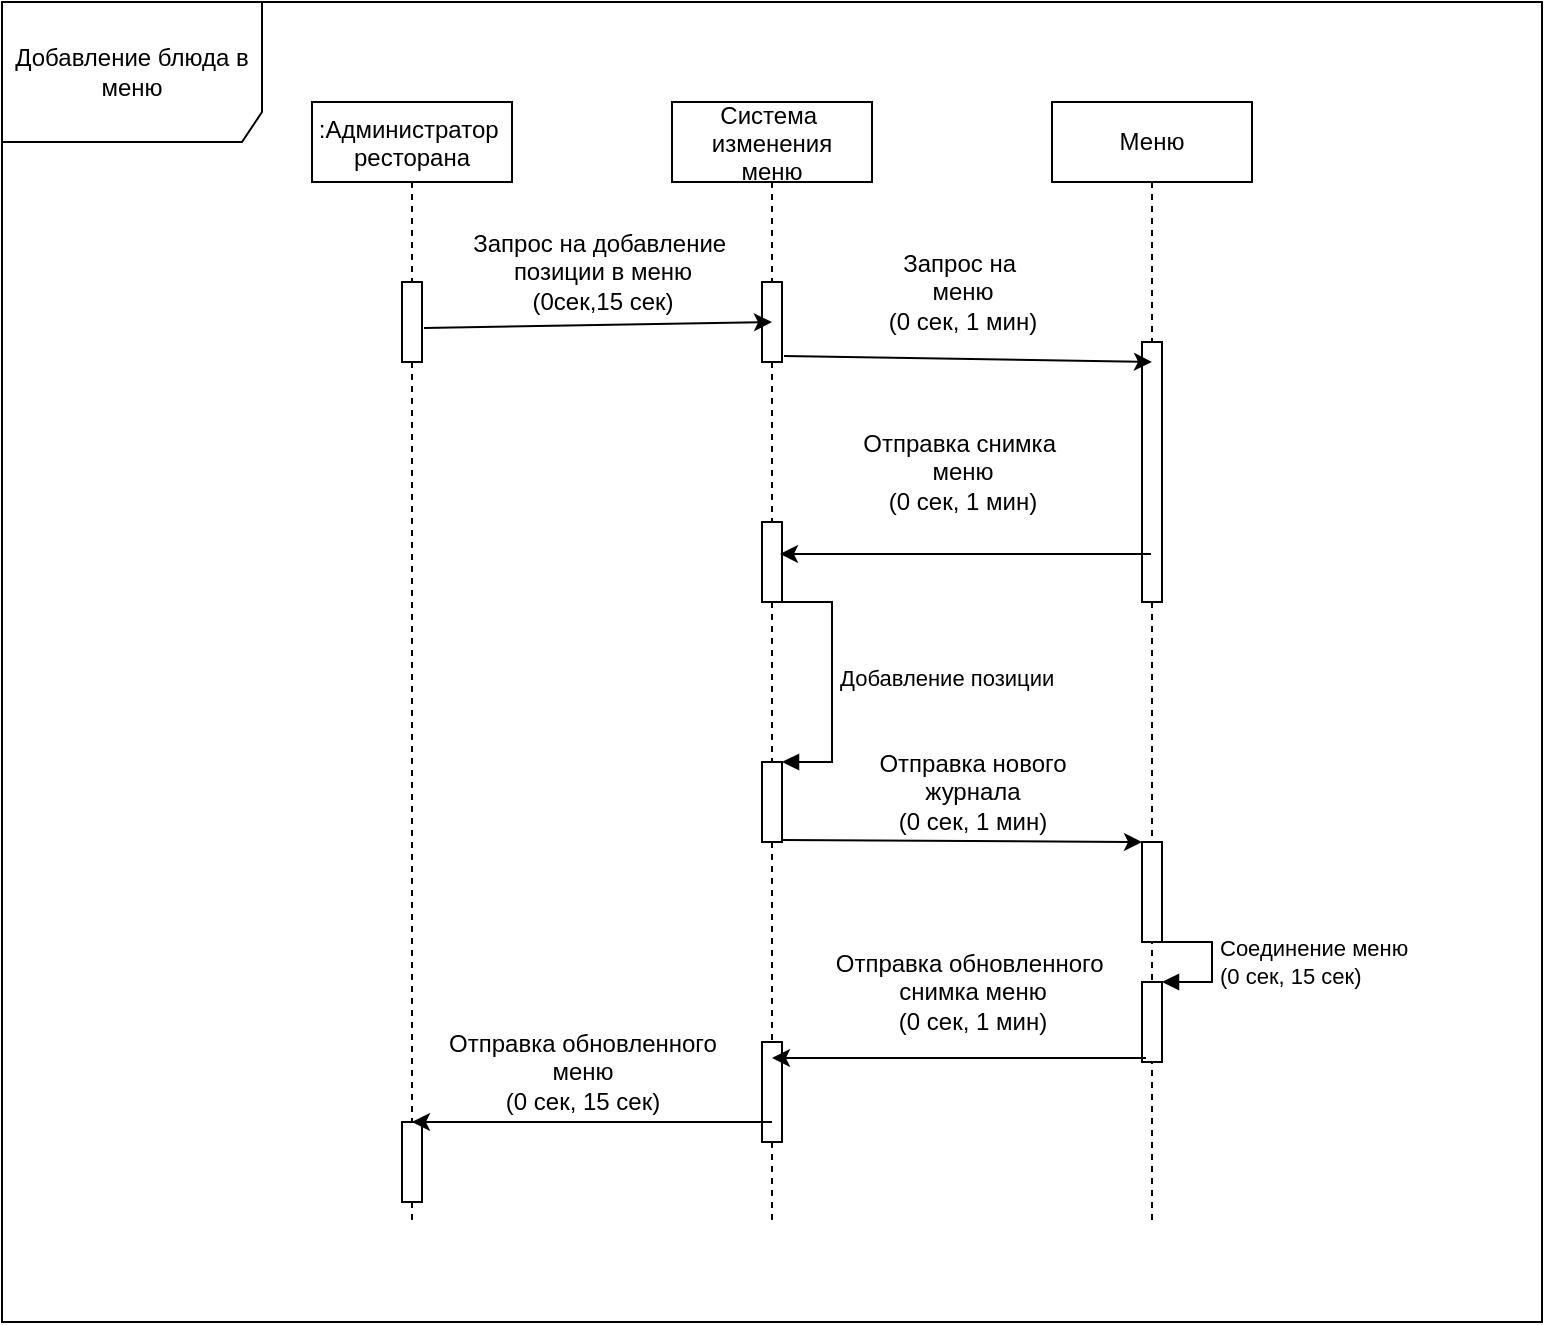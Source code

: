 <mxfile version="17.4.6" type="github">
  <diagram id="kgpKYQtTHZ0yAKxKKP6v" name="Page-1">
    <mxGraphModel dx="2512" dy="762" grid="1" gridSize="10" guides="1" tooltips="1" connect="1" arrows="1" fold="1" page="1" pageScale="1" pageWidth="850" pageHeight="1100" math="0" shadow="0">
      <root>
        <mxCell id="0" />
        <mxCell id="1" parent="0" />
        <mxCell id="3nuBFxr9cyL0pnOWT2aG-1" value=":Администратор &#xa;ресторана" style="shape=umlLifeline;perimeter=lifelinePerimeter;container=1;collapsible=0;recursiveResize=0;rounded=0;shadow=0;strokeWidth=1;" parent="1" vertex="1">
          <mxGeometry x="120" y="80" width="100" height="560" as="geometry" />
        </mxCell>
        <mxCell id="3nuBFxr9cyL0pnOWT2aG-4" value="" style="points=[];perimeter=orthogonalPerimeter;rounded=0;shadow=0;strokeWidth=1;" parent="3nuBFxr9cyL0pnOWT2aG-1" vertex="1">
          <mxGeometry x="45" y="90" width="10" height="40" as="geometry" />
        </mxCell>
        <mxCell id="urSNMq3e6lPLApbhoKxB-27" value="" style="points=[];perimeter=orthogonalPerimeter;rounded=0;shadow=0;strokeWidth=1;" vertex="1" parent="3nuBFxr9cyL0pnOWT2aG-1">
          <mxGeometry x="45" y="510" width="10" height="40" as="geometry" />
        </mxCell>
        <mxCell id="3nuBFxr9cyL0pnOWT2aG-5" value="Система &#xa;изменения&#xa;меню" style="shape=umlLifeline;perimeter=lifelinePerimeter;container=1;collapsible=0;recursiveResize=0;rounded=0;shadow=0;strokeWidth=1;" parent="1" vertex="1">
          <mxGeometry x="300" y="80" width="100" height="560" as="geometry" />
        </mxCell>
        <mxCell id="urSNMq3e6lPLApbhoKxB-6" value="" style="points=[];perimeter=orthogonalPerimeter;rounded=0;shadow=0;strokeWidth=1;" vertex="1" parent="3nuBFxr9cyL0pnOWT2aG-5">
          <mxGeometry x="45" y="90" width="10" height="40" as="geometry" />
        </mxCell>
        <mxCell id="urSNMq3e6lPLApbhoKxB-14" value="" style="points=[];perimeter=orthogonalPerimeter;rounded=0;shadow=0;strokeWidth=1;" vertex="1" parent="3nuBFxr9cyL0pnOWT2aG-5">
          <mxGeometry x="45" y="210" width="10" height="40" as="geometry" />
        </mxCell>
        <mxCell id="urSNMq3e6lPLApbhoKxB-16" value="" style="html=1;points=[];perimeter=orthogonalPerimeter;" vertex="1" parent="3nuBFxr9cyL0pnOWT2aG-5">
          <mxGeometry x="45" y="330" width="10" height="40" as="geometry" />
        </mxCell>
        <mxCell id="urSNMq3e6lPLApbhoKxB-17" value="Добавление позиции" style="edgeStyle=orthogonalEdgeStyle;html=1;align=left;spacingLeft=2;endArrow=block;rounded=0;entryX=1;entryY=0;" edge="1" target="urSNMq3e6lPLApbhoKxB-16" parent="3nuBFxr9cyL0pnOWT2aG-5">
          <mxGeometry relative="1" as="geometry">
            <mxPoint x="50" y="250" as="sourcePoint" />
            <Array as="points">
              <mxPoint x="80" y="250" />
            </Array>
          </mxGeometry>
        </mxCell>
        <mxCell id="urSNMq3e6lPLApbhoKxB-24" value="" style="html=1;points=[];perimeter=orthogonalPerimeter;" vertex="1" parent="3nuBFxr9cyL0pnOWT2aG-5">
          <mxGeometry x="45" y="470" width="10" height="50" as="geometry" />
        </mxCell>
        <mxCell id="urSNMq3e6lPLApbhoKxB-1" value="Меню" style="shape=umlLifeline;perimeter=lifelinePerimeter;whiteSpace=wrap;html=1;container=1;collapsible=0;recursiveResize=0;outlineConnect=0;" vertex="1" parent="1">
          <mxGeometry x="490" y="80" width="100" height="560" as="geometry" />
        </mxCell>
        <mxCell id="urSNMq3e6lPLApbhoKxB-11" value="" style="points=[];perimeter=orthogonalPerimeter;rounded=0;shadow=0;strokeWidth=1;" vertex="1" parent="urSNMq3e6lPLApbhoKxB-1">
          <mxGeometry x="45" y="120" width="10" height="130" as="geometry" />
        </mxCell>
        <mxCell id="urSNMq3e6lPLApbhoKxB-19" value="" style="points=[];perimeter=orthogonalPerimeter;rounded=0;shadow=0;strokeWidth=1;" vertex="1" parent="urSNMq3e6lPLApbhoKxB-1">
          <mxGeometry x="45" y="370" width="10" height="50" as="geometry" />
        </mxCell>
        <mxCell id="urSNMq3e6lPLApbhoKxB-21" value="" style="html=1;points=[];perimeter=orthogonalPerimeter;" vertex="1" parent="urSNMq3e6lPLApbhoKxB-1">
          <mxGeometry x="45" y="440" width="10" height="40" as="geometry" />
        </mxCell>
        <mxCell id="urSNMq3e6lPLApbhoKxB-22" value="Соединение меню&lt;br&gt;(0 сек, 15 сек)" style="edgeStyle=orthogonalEdgeStyle;html=1;align=left;spacingLeft=2;endArrow=block;rounded=0;entryX=1;entryY=0;" edge="1" target="urSNMq3e6lPLApbhoKxB-21" parent="urSNMq3e6lPLApbhoKxB-1">
          <mxGeometry x="0.067" relative="1" as="geometry">
            <mxPoint x="50" y="420" as="sourcePoint" />
            <Array as="points">
              <mxPoint x="80" y="420" />
            </Array>
            <mxPoint as="offset" />
          </mxGeometry>
        </mxCell>
        <mxCell id="urSNMq3e6lPLApbhoKxB-5" value="" style="endArrow=classic;html=1;rounded=0;exitX=1.1;exitY=0.575;exitDx=0;exitDy=0;exitPerimeter=0;" edge="1" parent="1" source="3nuBFxr9cyL0pnOWT2aG-4">
          <mxGeometry width="50" height="50" relative="1" as="geometry">
            <mxPoint x="180" y="150" as="sourcePoint" />
            <mxPoint x="350" y="190" as="targetPoint" />
          </mxGeometry>
        </mxCell>
        <mxCell id="urSNMq3e6lPLApbhoKxB-7" value="Запрос на добавление&amp;nbsp;&lt;br&gt;позиции в меню&lt;br&gt;(0сек,15 сек)" style="text;html=1;align=center;verticalAlign=middle;resizable=0;points=[];autosize=1;strokeColor=none;fillColor=none;" vertex="1" parent="1">
          <mxGeometry x="190" y="140" width="150" height="50" as="geometry" />
        </mxCell>
        <mxCell id="urSNMq3e6lPLApbhoKxB-10" value="" style="endArrow=classic;html=1;rounded=0;exitX=1.1;exitY=0.925;exitDx=0;exitDy=0;exitPerimeter=0;" edge="1" parent="1" source="urSNMq3e6lPLApbhoKxB-6">
          <mxGeometry width="50" height="50" relative="1" as="geometry">
            <mxPoint x="400" y="380" as="sourcePoint" />
            <mxPoint x="540" y="210" as="targetPoint" />
          </mxGeometry>
        </mxCell>
        <mxCell id="urSNMq3e6lPLApbhoKxB-12" value="Запрос на&amp;nbsp;&lt;br&gt;меню&lt;br&gt;(0 сек, 1 мин)" style="text;html=1;align=center;verticalAlign=middle;resizable=0;points=[];autosize=1;strokeColor=none;fillColor=none;" vertex="1" parent="1">
          <mxGeometry x="400" y="150" width="90" height="50" as="geometry" />
        </mxCell>
        <mxCell id="urSNMq3e6lPLApbhoKxB-13" value="" style="endArrow=classic;html=1;rounded=0;entryX=0.9;entryY=0.4;entryDx=0;entryDy=0;entryPerimeter=0;" edge="1" parent="1" source="urSNMq3e6lPLApbhoKxB-1" target="urSNMq3e6lPLApbhoKxB-14">
          <mxGeometry width="50" height="50" relative="1" as="geometry">
            <mxPoint x="400" y="360" as="sourcePoint" />
            <mxPoint x="450" y="310" as="targetPoint" />
          </mxGeometry>
        </mxCell>
        <mxCell id="urSNMq3e6lPLApbhoKxB-15" value="Отправка снимка&amp;nbsp;&lt;br&gt;меню&lt;br&gt;(0 сек, 1 мин)" style="text;html=1;align=center;verticalAlign=middle;resizable=0;points=[];autosize=1;strokeColor=none;fillColor=none;" vertex="1" parent="1">
          <mxGeometry x="385" y="240" width="120" height="50" as="geometry" />
        </mxCell>
        <mxCell id="urSNMq3e6lPLApbhoKxB-18" value="" style="endArrow=classic;html=1;rounded=0;exitX=1;exitY=0.975;exitDx=0;exitDy=0;exitPerimeter=0;" edge="1" parent="1" source="urSNMq3e6lPLApbhoKxB-16" target="urSNMq3e6lPLApbhoKxB-19">
          <mxGeometry width="50" height="50" relative="1" as="geometry">
            <mxPoint x="400" y="350" as="sourcePoint" />
            <mxPoint x="530" y="449" as="targetPoint" />
          </mxGeometry>
        </mxCell>
        <mxCell id="urSNMq3e6lPLApbhoKxB-20" value="Отправка нового &lt;br&gt;журнала&lt;br&gt;(0 сек, 1 мин)" style="text;html=1;align=center;verticalAlign=middle;resizable=0;points=[];autosize=1;strokeColor=none;fillColor=none;" vertex="1" parent="1">
          <mxGeometry x="395" y="400" width="110" height="50" as="geometry" />
        </mxCell>
        <mxCell id="urSNMq3e6lPLApbhoKxB-23" value="" style="endArrow=classic;html=1;rounded=0;exitX=0.2;exitY=0.95;exitDx=0;exitDy=0;exitPerimeter=0;" edge="1" parent="1" source="urSNMq3e6lPLApbhoKxB-21" target="3nuBFxr9cyL0pnOWT2aG-5">
          <mxGeometry width="50" height="50" relative="1" as="geometry">
            <mxPoint x="400" y="330" as="sourcePoint" />
            <mxPoint x="450" y="280" as="targetPoint" />
          </mxGeometry>
        </mxCell>
        <mxCell id="urSNMq3e6lPLApbhoKxB-26" value="Отправка обновленного&amp;nbsp;&lt;br&gt;снимка меню&lt;br&gt;(0 сек, 1 мин)" style="text;html=1;align=center;verticalAlign=middle;resizable=0;points=[];autosize=1;strokeColor=none;fillColor=none;" vertex="1" parent="1">
          <mxGeometry x="375" y="500" width="150" height="50" as="geometry" />
        </mxCell>
        <mxCell id="urSNMq3e6lPLApbhoKxB-30" value="" style="endArrow=classic;html=1;rounded=0;exitX=0.5;exitY=0.8;exitDx=0;exitDy=0;exitPerimeter=0;" edge="1" parent="1" source="urSNMq3e6lPLApbhoKxB-24" target="3nuBFxr9cyL0pnOWT2aG-1">
          <mxGeometry width="50" height="50" relative="1" as="geometry">
            <mxPoint x="400" y="310" as="sourcePoint" />
            <mxPoint x="450" y="260" as="targetPoint" />
          </mxGeometry>
        </mxCell>
        <mxCell id="urSNMq3e6lPLApbhoKxB-31" value="Отправка обновленного&lt;br&gt;меню&lt;br&gt;(0 сек, 15 сек)" style="text;html=1;align=center;verticalAlign=middle;resizable=0;points=[];autosize=1;strokeColor=none;fillColor=none;" vertex="1" parent="1">
          <mxGeometry x="180" y="540" width="150" height="50" as="geometry" />
        </mxCell>
        <mxCell id="urSNMq3e6lPLApbhoKxB-32" value="Добавление блюда в меню" style="shape=umlFrame;whiteSpace=wrap;html=1;width=130;height=70;" vertex="1" parent="1">
          <mxGeometry x="-35" y="30" width="770" height="660" as="geometry" />
        </mxCell>
      </root>
    </mxGraphModel>
  </diagram>
</mxfile>
